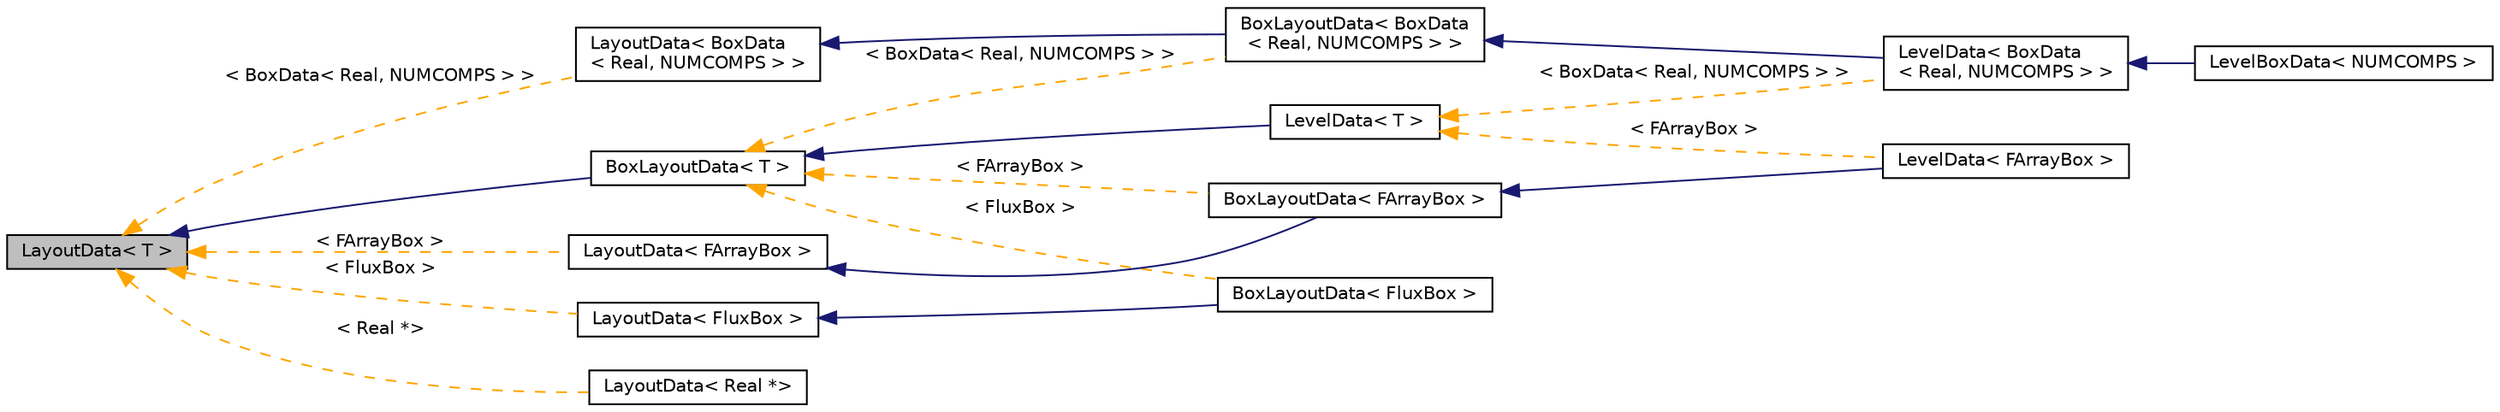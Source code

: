digraph "LayoutData&lt; T &gt;"
{
  edge [fontname="Helvetica",fontsize="10",labelfontname="Helvetica",labelfontsize="10"];
  node [fontname="Helvetica",fontsize="10",shape=record];
  rankdir="LR";
  Node0 [label="LayoutData\< T \>",height=0.2,width=0.4,color="black", fillcolor="grey75", style="filled", fontcolor="black"];
  Node0 -> Node1 [dir="back",color="midnightblue",fontsize="10",style="solid",fontname="Helvetica"];
  Node1 [label="BoxLayoutData\< T \>",height=0.2,width=0.4,color="black", fillcolor="white", style="filled",URL="$classBoxLayoutData.html",tooltip="Data on a BoxLayout. "];
  Node1 -> Node2 [dir="back",color="midnightblue",fontsize="10",style="solid",fontname="Helvetica"];
  Node2 [label="LevelData\< T \>",height=0.2,width=0.4,color="black", fillcolor="white", style="filled",URL="$classLevelData.html",tooltip="new code "];
  Node2 -> Node3 [dir="back",color="orange",fontsize="10",style="dashed",label=" \< BoxData\< Real, NUMCOMPS \> \>" ,fontname="Helvetica"];
  Node3 [label="LevelData\< BoxData\l\< Real, NUMCOMPS \> \>",height=0.2,width=0.4,color="black", fillcolor="white", style="filled",URL="$classLevelData.html"];
  Node3 -> Node4 [dir="back",color="midnightblue",fontsize="10",style="solid",fontname="Helvetica"];
  Node4 [label="LevelBoxData\< NUMCOMPS \>",height=0.2,width=0.4,color="black", fillcolor="white", style="filled",URL="$classLevelBoxData.html"];
  Node2 -> Node5 [dir="back",color="orange",fontsize="10",style="dashed",label=" \< FArrayBox \>" ,fontname="Helvetica"];
  Node5 [label="LevelData\< FArrayBox \>",height=0.2,width=0.4,color="black", fillcolor="white", style="filled",URL="$classLevelData.html"];
  Node1 -> Node6 [dir="back",color="orange",fontsize="10",style="dashed",label=" \< FluxBox \>" ,fontname="Helvetica"];
  Node6 [label="BoxLayoutData\< FluxBox \>",height=0.2,width=0.4,color="black", fillcolor="white", style="filled",URL="$classBoxLayoutData.html"];
  Node1 -> Node7 [dir="back",color="orange",fontsize="10",style="dashed",label=" \< BoxData\< Real, NUMCOMPS \> \>" ,fontname="Helvetica"];
  Node7 [label="BoxLayoutData\< BoxData\l\< Real, NUMCOMPS \> \>",height=0.2,width=0.4,color="black", fillcolor="white", style="filled",URL="$classBoxLayoutData.html"];
  Node7 -> Node3 [dir="back",color="midnightblue",fontsize="10",style="solid",fontname="Helvetica"];
  Node1 -> Node8 [dir="back",color="orange",fontsize="10",style="dashed",label=" \< FArrayBox \>" ,fontname="Helvetica"];
  Node8 [label="BoxLayoutData\< FArrayBox \>",height=0.2,width=0.4,color="black", fillcolor="white", style="filled",URL="$classBoxLayoutData.html"];
  Node8 -> Node5 [dir="back",color="midnightblue",fontsize="10",style="solid",fontname="Helvetica"];
  Node0 -> Node9 [dir="back",color="orange",fontsize="10",style="dashed",label=" \< FluxBox \>" ,fontname="Helvetica"];
  Node9 [label="LayoutData\< FluxBox \>",height=0.2,width=0.4,color="black", fillcolor="white", style="filled",URL="$classLayoutData.html"];
  Node9 -> Node6 [dir="back",color="midnightblue",fontsize="10",style="solid",fontname="Helvetica"];
  Node0 -> Node10 [dir="back",color="orange",fontsize="10",style="dashed",label=" \< BoxData\< Real, NUMCOMPS \> \>" ,fontname="Helvetica"];
  Node10 [label="LayoutData\< BoxData\l\< Real, NUMCOMPS \> \>",height=0.2,width=0.4,color="black", fillcolor="white", style="filled",URL="$classLayoutData.html"];
  Node10 -> Node7 [dir="back",color="midnightblue",fontsize="10",style="solid",fontname="Helvetica"];
  Node0 -> Node11 [dir="back",color="orange",fontsize="10",style="dashed",label=" \< Real *\>" ,fontname="Helvetica"];
  Node11 [label="LayoutData\< Real *\>",height=0.2,width=0.4,color="black", fillcolor="white", style="filled",URL="$classLayoutData.html"];
  Node0 -> Node12 [dir="back",color="orange",fontsize="10",style="dashed",label=" \< FArrayBox \>" ,fontname="Helvetica"];
  Node12 [label="LayoutData\< FArrayBox \>",height=0.2,width=0.4,color="black", fillcolor="white", style="filled",URL="$classLayoutData.html"];
  Node12 -> Node8 [dir="back",color="midnightblue",fontsize="10",style="solid",fontname="Helvetica"];
}
